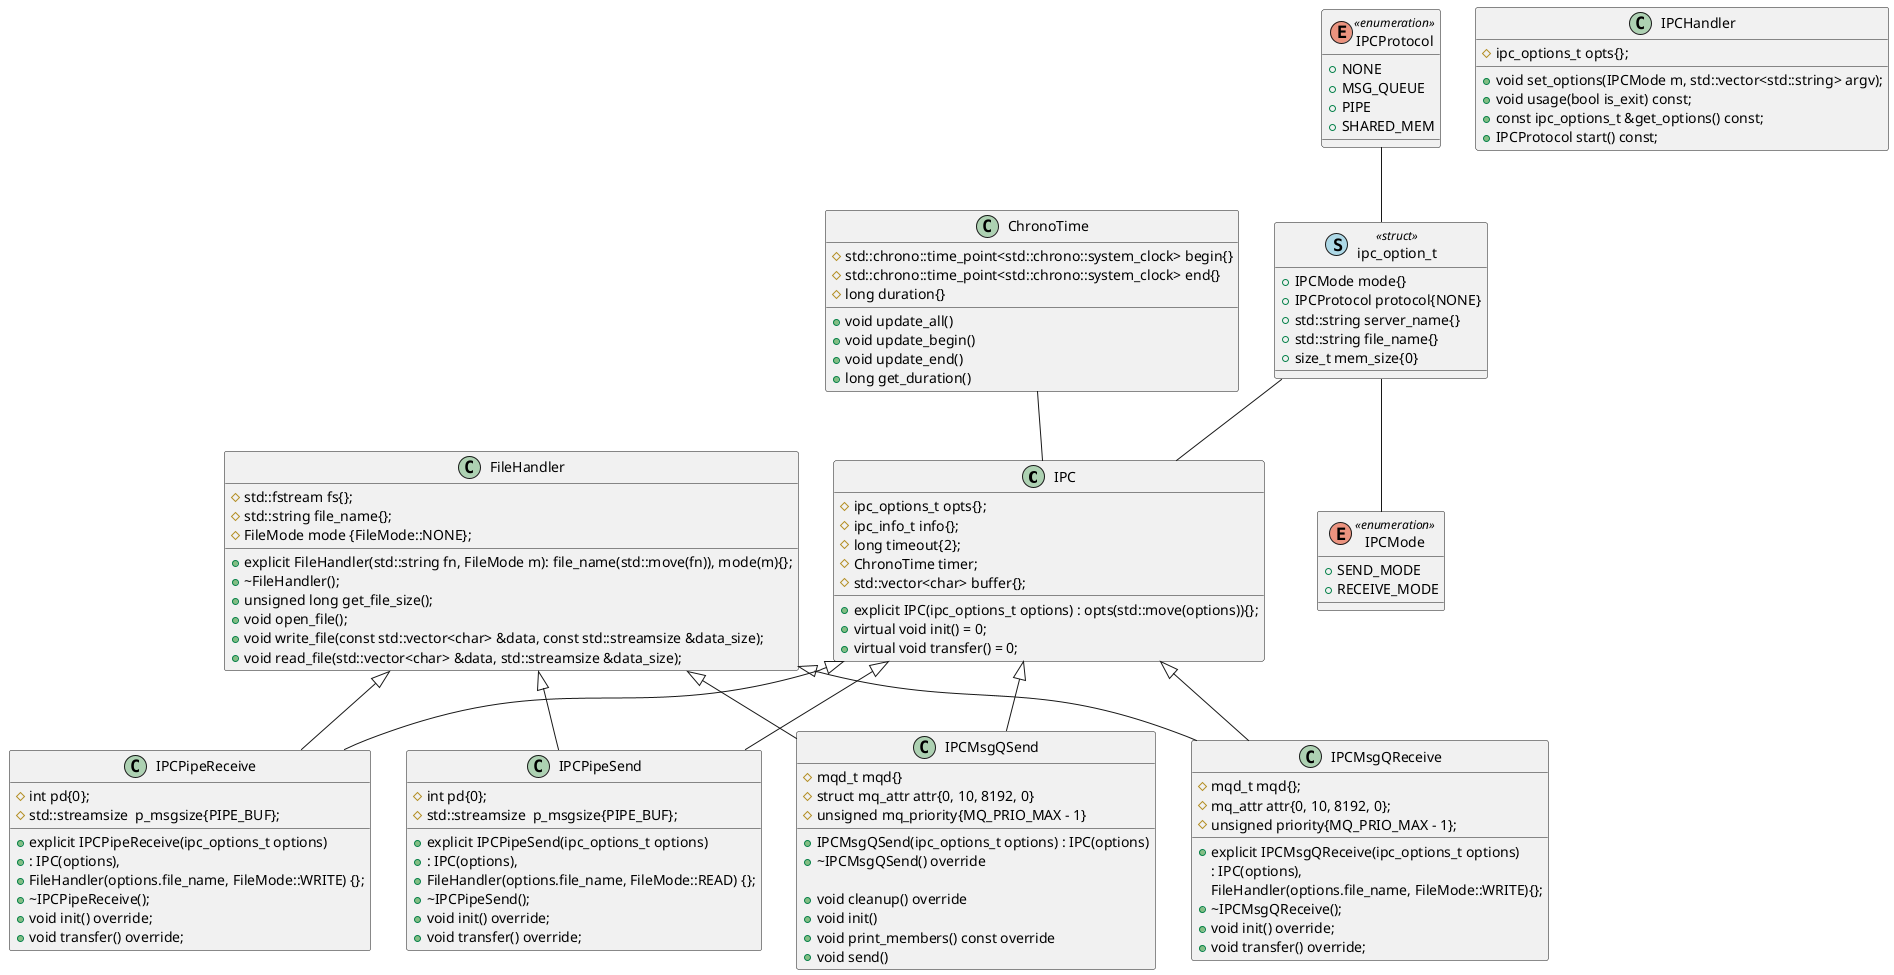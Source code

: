 @startuml
class IPC
{
	# ipc_options_t opts{};
	# ipc_info_t info{};
	# long timeout{2};
	# ChronoTime timer;
	# std::vector<char> buffer{};

	+ explicit IPC(ipc_options_t options) : opts(std::move(options)){};
	+ virtual void init() = 0;
	+ virtual void transfer() = 0;
}

class IPCHandler
{
	# ipc_options_t opts{};

	+ void set_options(IPCMode m, std::vector<std::string> argv);
	+ void usage(bool is_exit) const;
	+ const ipc_options_t &get_options() const;
	+ IPCProtocol start() const;
}

class FileHandler
{
	# std::fstream fs{};
	# std::string file_name{};
	# FileMode mode {FileMode::NONE};

	+ explicit FileHandler(std::string fn, FileMode m): file_name(std::move(fn)), mode(m){};
	+ ~FileHandler();
	+ unsigned long get_file_size();
	+ void open_file();
	+ void write_file(const std::vector<char> &data, const std::streamsize &data_size);
	+ void read_file(std::vector<char> &data, std::streamsize &data_size);
}

class IPCMsgQSend
{
# mqd_t mqd{}
# struct mq_attr attr{0, 10, 8192, 0}
# unsigned mq_priority{MQ_PRIO_MAX - 1}

	+ IPCMsgQSend(ipc_options_t options) : IPC(options)
	+ ~IPCMsgQSend() override

	+ void cleanup() override
	+ void init()
	+ void print_members() const override
	+ void send()
}

class IPCMsgQReceive
{
	# mqd_t mqd{};
	# mq_attr attr{0, 10, 8192, 0};
	# unsigned priority{MQ_PRIO_MAX - 1};

	+ explicit IPCMsgQReceive(ipc_options_t options)
	 	: IPC(options),
	 	  FileHandler(options.file_name, FileMode::WRITE){};
	+ ~IPCMsgQReceive();
	+ void init() override;
	+ void transfer() override;
}

class IPCPipeReceive
{
	# int pd{0};
	# std::streamsize  p_msgsize{PIPE_BUF};

	+ explicit IPCPipeReceive(ipc_options_t options)
	+ : IPC(options),
	+ FileHandler(options.file_name, FileMode::WRITE) {};
	+ ~IPCPipeReceive();
	+ void init() override;
	+ void transfer() override;

}

class IPCPipeSend
{
	# int pd{0};
	# std::streamsize  p_msgsize{PIPE_BUF};

	+ explicit IPCPipeSend(ipc_options_t options)
	+ : IPC(options),
	+ FileHandler(options.file_name, FileMode::READ) {};
	+ ~IPCPipeSend();
	+ void init() override;
	+ void transfer() override;
}


class ChronoTime
{
	# std::chrono::time_point<std::chrono::system_clock> begin{}
	# std::chrono::time_point<std::chrono::system_clock> end{}
	# long duration{}

	+ void update_all()
	+ void update_begin()
	+ void update_end()
	+ long get_duration()
}

enum IPCProtocol<<enumeration>>
{
	+ NONE
	+ MSG_QUEUE
	+ PIPE
	+ SHARED_MEM
}

enum IPCMode<<enumeration>>
{
	+ SEND_MODE
	+ RECEIVE_MODE
}

class ipc_option_t << (S,lightblue) struct>>
{
	+ IPCMode mode{}
	+ IPCProtocol protocol{NONE}
	+ std::string server_name{}
	+ std::string file_name{}
	+ size_t mem_size{0}
}

IPC <|-- IPCMsgQSend
FileHandler <|-- IPCMsgQSend
IPC <|-- IPCMsgQReceive
FileHandler <|-- IPCMsgQReceive

IPC <|-- IPCPipeSend
FileHandler <|-- IPCPipeSend
IPC <|-- IPCPipeReceive
FileHandler <|-- IPCPipeReceive

IPCProtocol -- ipc_option_t
ipc_option_t -- IPC
ipc_option_t -- IPCMode
ChronoTime -- IPC

@enduml
